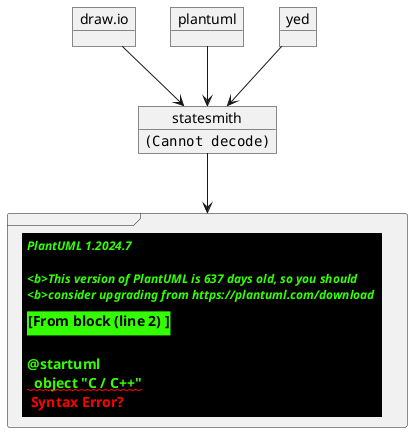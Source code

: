 @startuml

frame output [
{{
  object "C / C++"
  object "C#"
  object "JavaScript\nTypeScript"
  object Python
}}
]

object "draw.io" as drawio
object plantuml
object yed
object statesmith

statesmith : <img:media/logo/logo.128.png>


drawio --> statesmith
plantuml --> statesmith
yed --> statesmith

statesmith --> output

@enduml